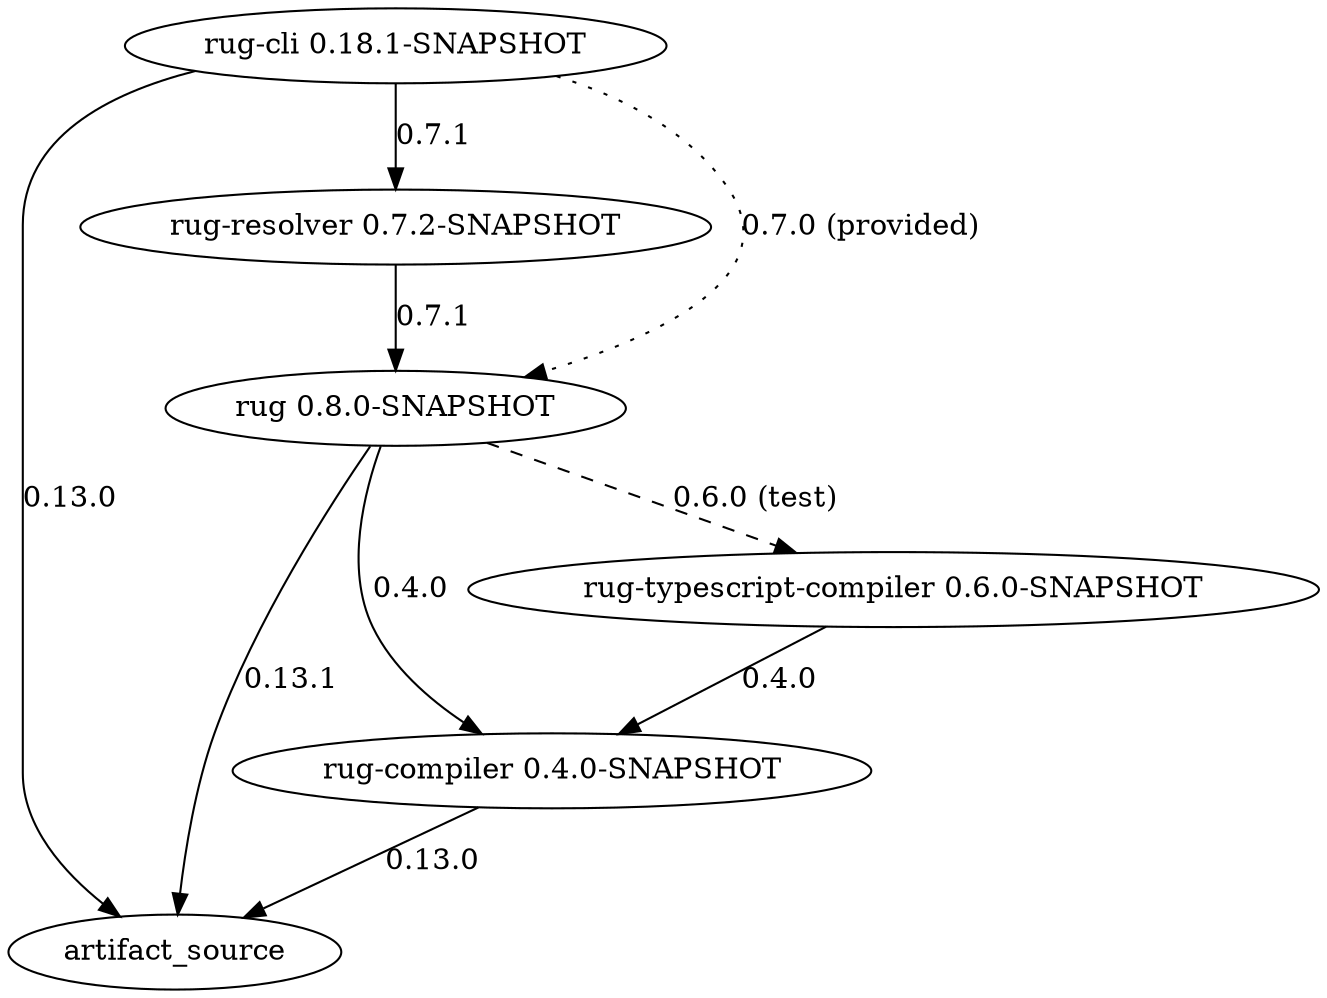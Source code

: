 digraph atomist {
rug_cli -> artifact_source [label="0.13.0"];
rug_cli -> rug_resolver [label="0.7.1"];
rug_cli -> rug [label="0.7.0 (provided)",style="dotted"];
rug -> artifact_source [label="0.13.1"];
rug -> rug_compiler [label="0.4.0"];
rug -> rug_typescript_compiler [label="0.6.0 (test)",style="dashed"];
rug_resolver -> rug [label="0.7.1"];
rug_typescript_compiler -> rug_compiler [label="0.4.0"];
rug_compiler -> artifact_source [label="0.13.0"];
rug_cli [label="rug-cli 0.18.1-SNAPSHOT"];
rug [label="rug 0.8.0-SNAPSHOT"];
rug_resolver [label="rug-resolver 0.7.2-SNAPSHOT"];
rug_typescript_compiler [label="rug-typescript-compiler 0.6.0-SNAPSHOT"];
rug_compiler [label="rug-compiler 0.4.0-SNAPSHOT"];
}